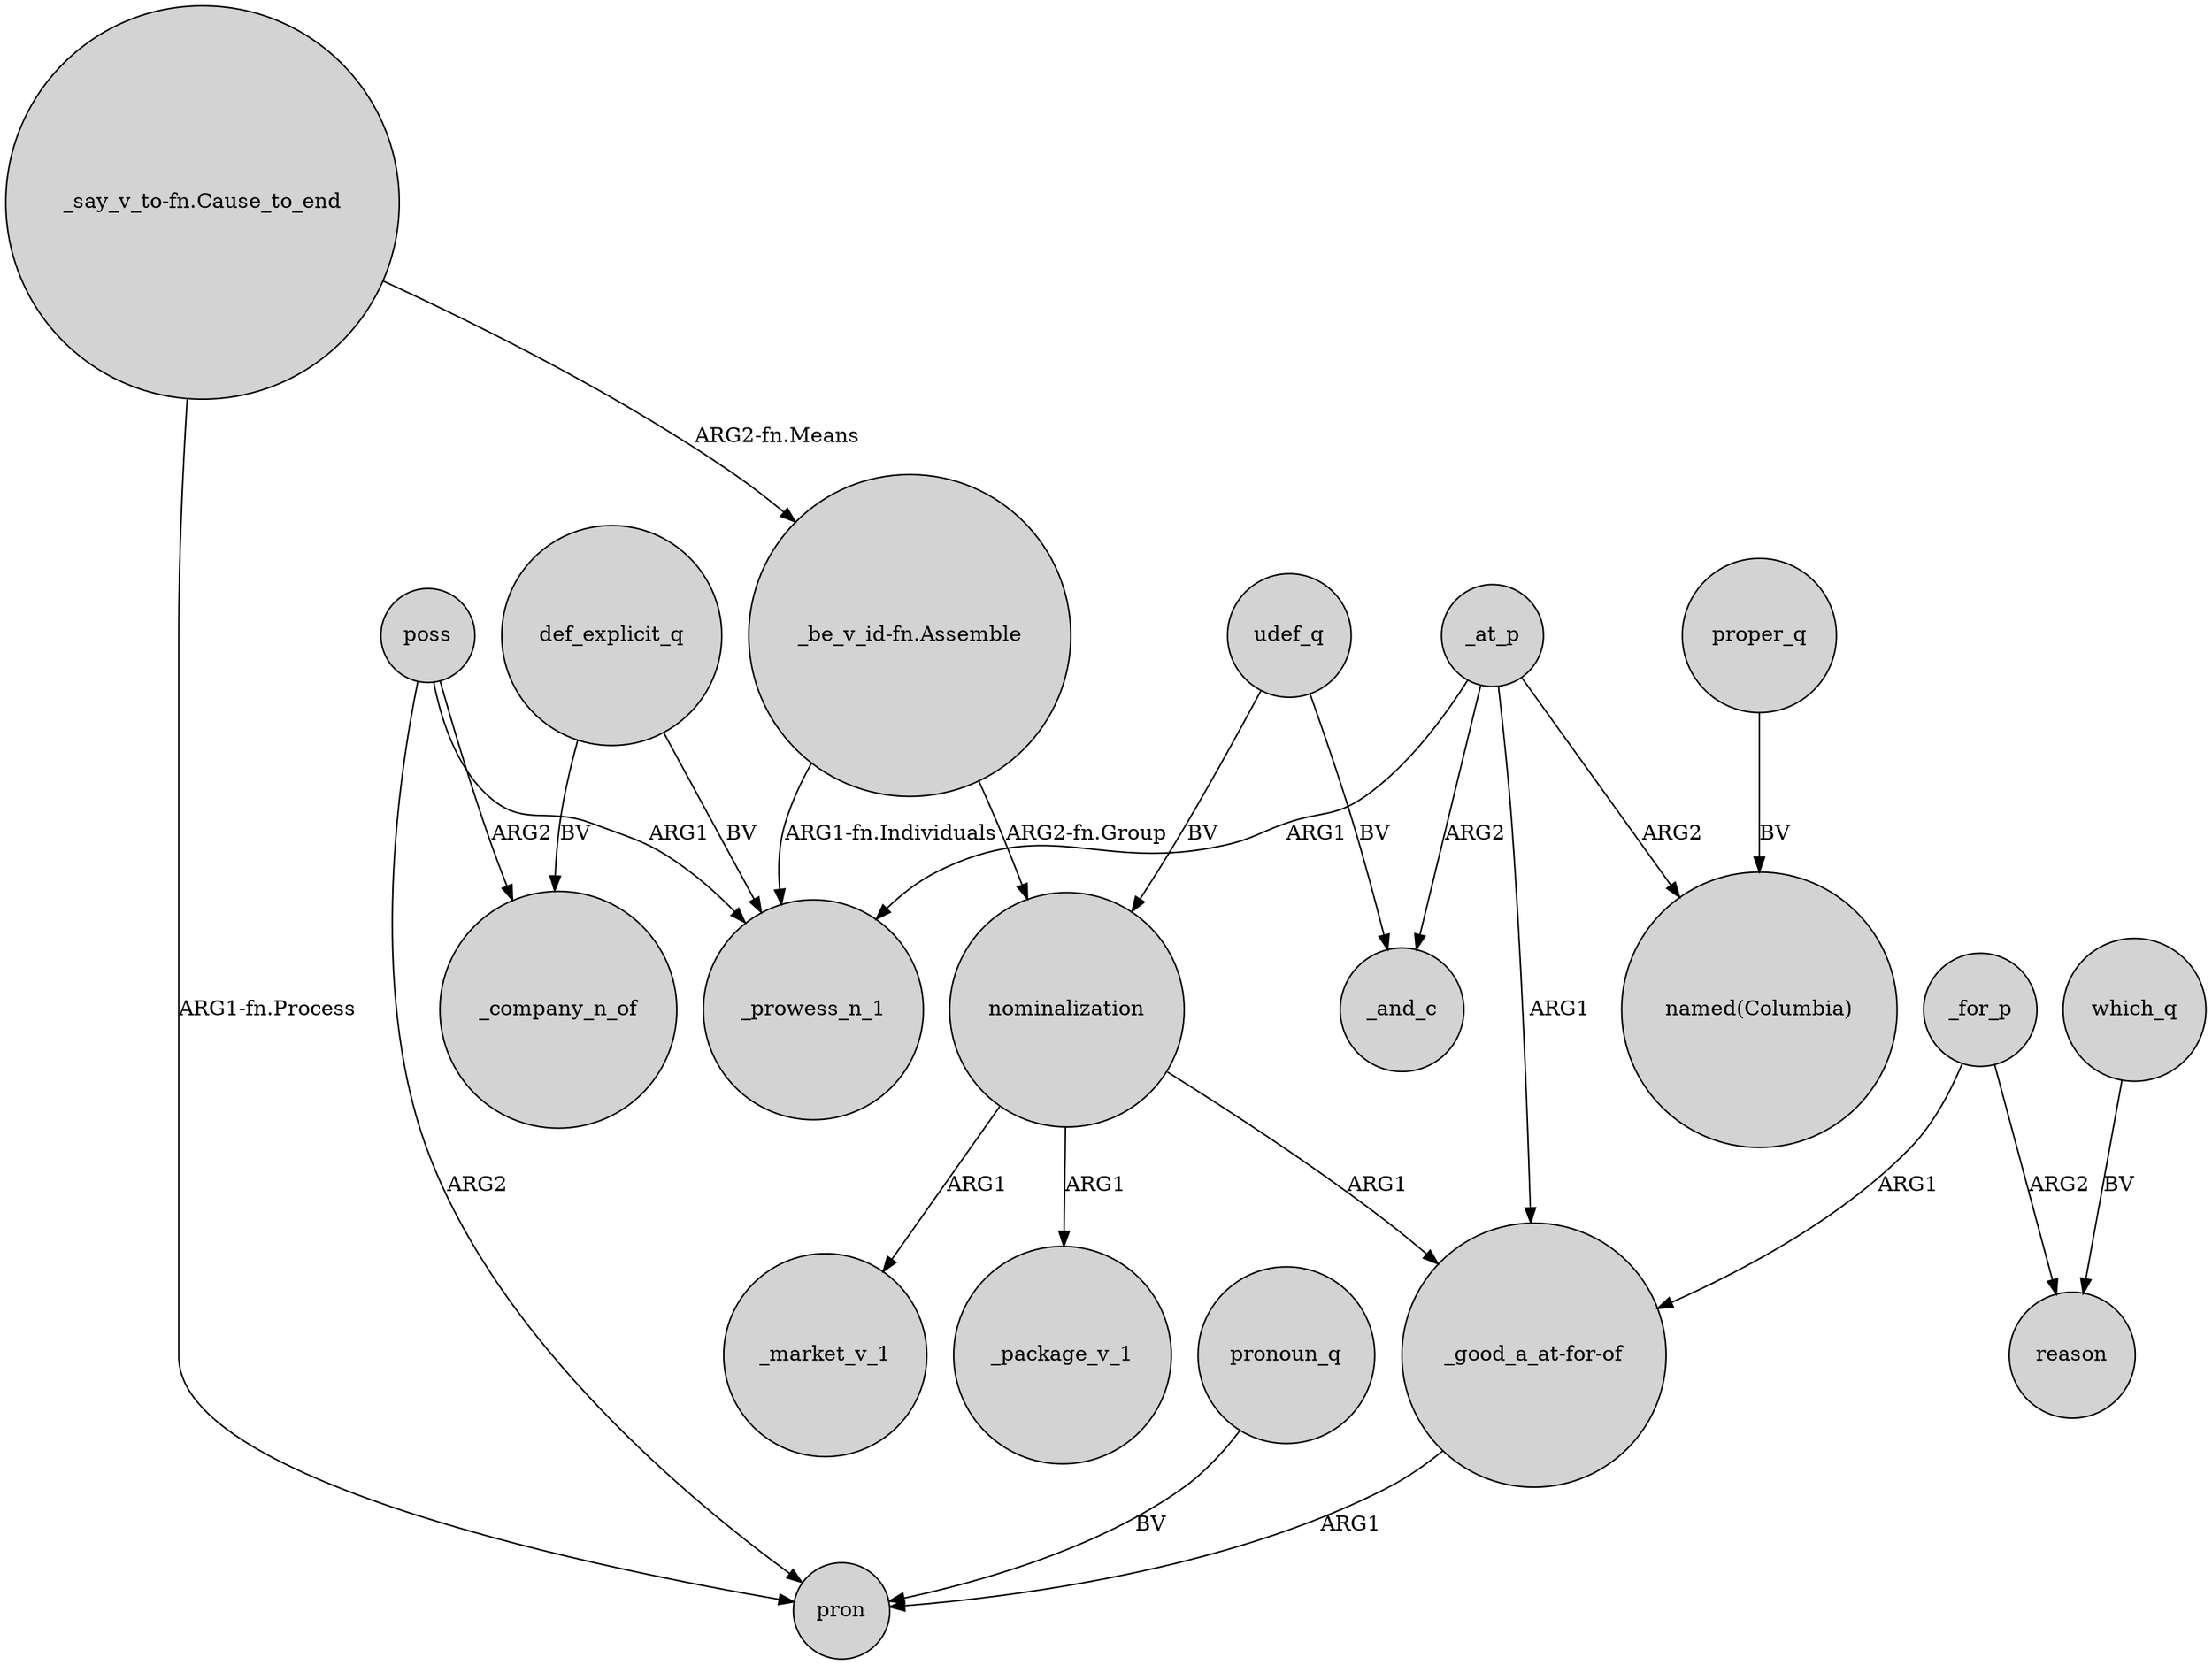 digraph {
	node [shape=circle style=filled]
	"_be_v_id-fn.Assemble" -> nominalization [label="ARG2-fn.Group"]
	def_explicit_q -> _prowess_n_1 [label=BV]
	which_q -> reason [label=BV]
	nominalization -> _market_v_1 [label=ARG1]
	nominalization -> _package_v_1 [label=ARG1]
	udef_q -> nominalization [label=BV]
	_for_p -> reason [label=ARG2]
	_at_p -> _prowess_n_1 [label=ARG1]
	udef_q -> _and_c [label=BV]
	"_say_v_to-fn.Cause_to_end" -> pron [label="ARG1-fn.Process"]
	pronoun_q -> pron [label=BV]
	poss -> _company_n_of [label=ARG2]
	poss -> _prowess_n_1 [label=ARG1]
	poss -> pron [label=ARG2]
	_at_p -> _and_c [label=ARG2]
	_for_p -> "_good_a_at-for-of" [label=ARG1]
	_at_p -> "_good_a_at-for-of" [label=ARG1]
	proper_q -> "named(Columbia)" [label=BV]
	"_be_v_id-fn.Assemble" -> _prowess_n_1 [label="ARG1-fn.Individuals"]
	"_say_v_to-fn.Cause_to_end" -> "_be_v_id-fn.Assemble" [label="ARG2-fn.Means"]
	def_explicit_q -> _company_n_of [label=BV]
	nominalization -> "_good_a_at-for-of" [label=ARG1]
	_at_p -> "named(Columbia)" [label=ARG2]
	"_good_a_at-for-of" -> pron [label=ARG1]
}

